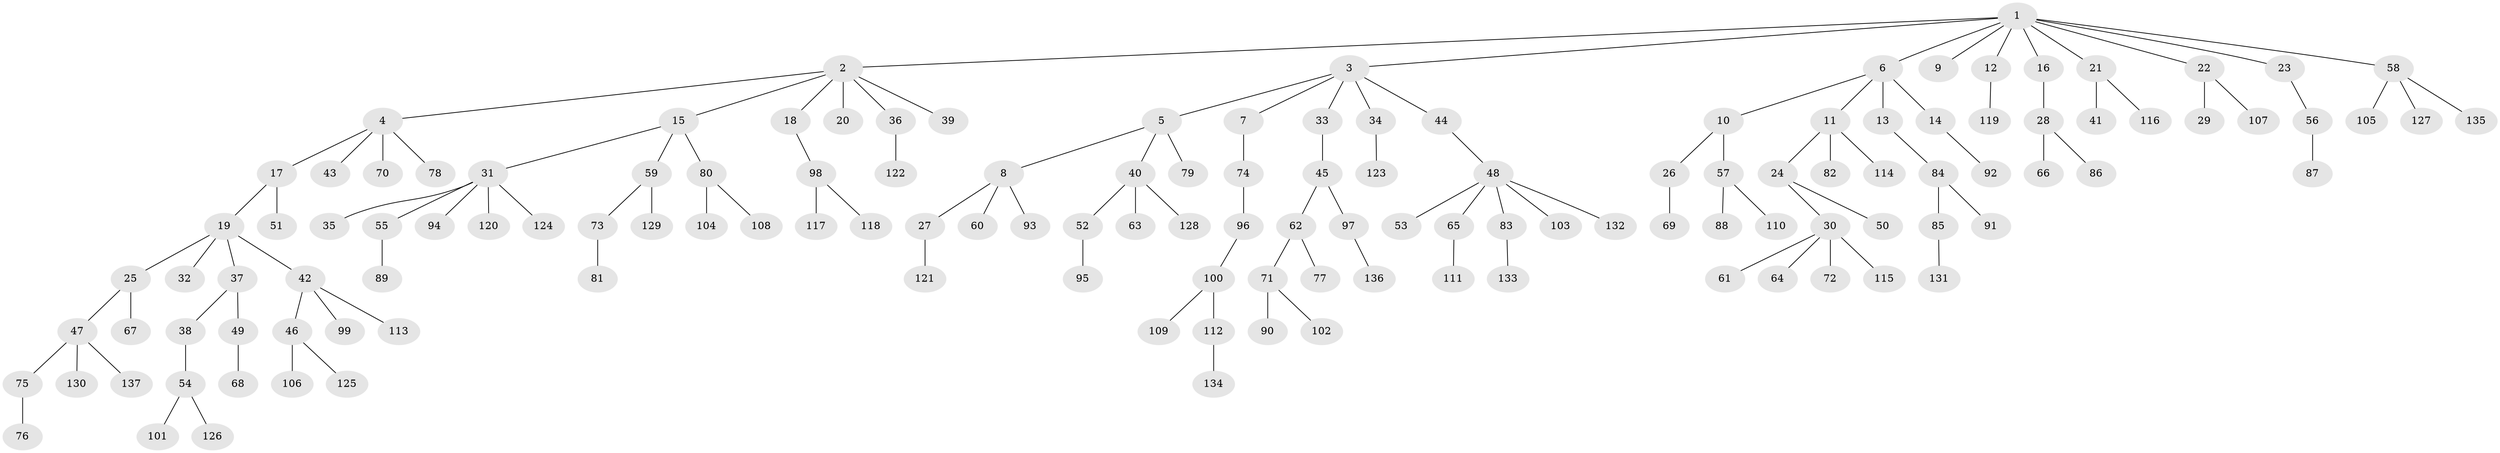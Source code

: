 // Generated by graph-tools (version 1.1) at 2025/02/03/09/25 03:02:22]
// undirected, 137 vertices, 136 edges
graph export_dot {
graph [start="1"]
  node [color=gray90,style=filled];
  1;
  2;
  3;
  4;
  5;
  6;
  7;
  8;
  9;
  10;
  11;
  12;
  13;
  14;
  15;
  16;
  17;
  18;
  19;
  20;
  21;
  22;
  23;
  24;
  25;
  26;
  27;
  28;
  29;
  30;
  31;
  32;
  33;
  34;
  35;
  36;
  37;
  38;
  39;
  40;
  41;
  42;
  43;
  44;
  45;
  46;
  47;
  48;
  49;
  50;
  51;
  52;
  53;
  54;
  55;
  56;
  57;
  58;
  59;
  60;
  61;
  62;
  63;
  64;
  65;
  66;
  67;
  68;
  69;
  70;
  71;
  72;
  73;
  74;
  75;
  76;
  77;
  78;
  79;
  80;
  81;
  82;
  83;
  84;
  85;
  86;
  87;
  88;
  89;
  90;
  91;
  92;
  93;
  94;
  95;
  96;
  97;
  98;
  99;
  100;
  101;
  102;
  103;
  104;
  105;
  106;
  107;
  108;
  109;
  110;
  111;
  112;
  113;
  114;
  115;
  116;
  117;
  118;
  119;
  120;
  121;
  122;
  123;
  124;
  125;
  126;
  127;
  128;
  129;
  130;
  131;
  132;
  133;
  134;
  135;
  136;
  137;
  1 -- 2;
  1 -- 3;
  1 -- 6;
  1 -- 9;
  1 -- 12;
  1 -- 16;
  1 -- 21;
  1 -- 22;
  1 -- 23;
  1 -- 58;
  2 -- 4;
  2 -- 15;
  2 -- 18;
  2 -- 20;
  2 -- 36;
  2 -- 39;
  3 -- 5;
  3 -- 7;
  3 -- 33;
  3 -- 34;
  3 -- 44;
  4 -- 17;
  4 -- 43;
  4 -- 70;
  4 -- 78;
  5 -- 8;
  5 -- 40;
  5 -- 79;
  6 -- 10;
  6 -- 11;
  6 -- 13;
  6 -- 14;
  7 -- 74;
  8 -- 27;
  8 -- 60;
  8 -- 93;
  10 -- 26;
  10 -- 57;
  11 -- 24;
  11 -- 82;
  11 -- 114;
  12 -- 119;
  13 -- 84;
  14 -- 92;
  15 -- 31;
  15 -- 59;
  15 -- 80;
  16 -- 28;
  17 -- 19;
  17 -- 51;
  18 -- 98;
  19 -- 25;
  19 -- 32;
  19 -- 37;
  19 -- 42;
  21 -- 41;
  21 -- 116;
  22 -- 29;
  22 -- 107;
  23 -- 56;
  24 -- 30;
  24 -- 50;
  25 -- 47;
  25 -- 67;
  26 -- 69;
  27 -- 121;
  28 -- 66;
  28 -- 86;
  30 -- 61;
  30 -- 64;
  30 -- 72;
  30 -- 115;
  31 -- 35;
  31 -- 55;
  31 -- 94;
  31 -- 120;
  31 -- 124;
  33 -- 45;
  34 -- 123;
  36 -- 122;
  37 -- 38;
  37 -- 49;
  38 -- 54;
  40 -- 52;
  40 -- 63;
  40 -- 128;
  42 -- 46;
  42 -- 99;
  42 -- 113;
  44 -- 48;
  45 -- 62;
  45 -- 97;
  46 -- 106;
  46 -- 125;
  47 -- 75;
  47 -- 130;
  47 -- 137;
  48 -- 53;
  48 -- 65;
  48 -- 83;
  48 -- 103;
  48 -- 132;
  49 -- 68;
  52 -- 95;
  54 -- 101;
  54 -- 126;
  55 -- 89;
  56 -- 87;
  57 -- 88;
  57 -- 110;
  58 -- 105;
  58 -- 127;
  58 -- 135;
  59 -- 73;
  59 -- 129;
  62 -- 71;
  62 -- 77;
  65 -- 111;
  71 -- 90;
  71 -- 102;
  73 -- 81;
  74 -- 96;
  75 -- 76;
  80 -- 104;
  80 -- 108;
  83 -- 133;
  84 -- 85;
  84 -- 91;
  85 -- 131;
  96 -- 100;
  97 -- 136;
  98 -- 117;
  98 -- 118;
  100 -- 109;
  100 -- 112;
  112 -- 134;
}
